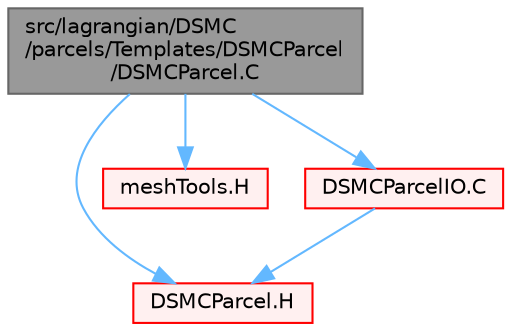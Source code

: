 digraph "src/lagrangian/DSMC/parcels/Templates/DSMCParcel/DSMCParcel.C"
{
 // LATEX_PDF_SIZE
  bgcolor="transparent";
  edge [fontname=Helvetica,fontsize=10,labelfontname=Helvetica,labelfontsize=10];
  node [fontname=Helvetica,fontsize=10,shape=box,height=0.2,width=0.4];
  Node1 [id="Node000001",label="src/lagrangian/DSMC\l/parcels/Templates/DSMCParcel\l/DSMCParcel.C",height=0.2,width=0.4,color="gray40", fillcolor="grey60", style="filled", fontcolor="black",tooltip=" "];
  Node1 -> Node2 [id="edge1_Node000001_Node000002",color="steelblue1",style="solid",tooltip=" "];
  Node2 [id="Node000002",label="DSMCParcel.H",height=0.2,width=0.4,color="red", fillcolor="#FFF0F0", style="filled",URL="$DSMCParcel_8H.html",tooltip=" "];
  Node1 -> Node467 [id="edge2_Node000001_Node000467",color="steelblue1",style="solid",tooltip=" "];
  Node467 [id="Node000467",label="meshTools.H",height=0.2,width=0.4,color="red", fillcolor="#FFF0F0", style="filled",URL="$meshTools_8H.html",tooltip=" "];
  Node1 -> Node468 [id="edge3_Node000001_Node000468",color="steelblue1",style="solid",tooltip=" "];
  Node468 [id="Node000468",label="DSMCParcelIO.C",height=0.2,width=0.4,color="red", fillcolor="#FFF0F0", style="filled",URL="$DSMCParcelIO_8C.html",tooltip=" "];
  Node468 -> Node2 [id="edge4_Node000468_Node000002",color="steelblue1",style="solid",tooltip=" "];
}
